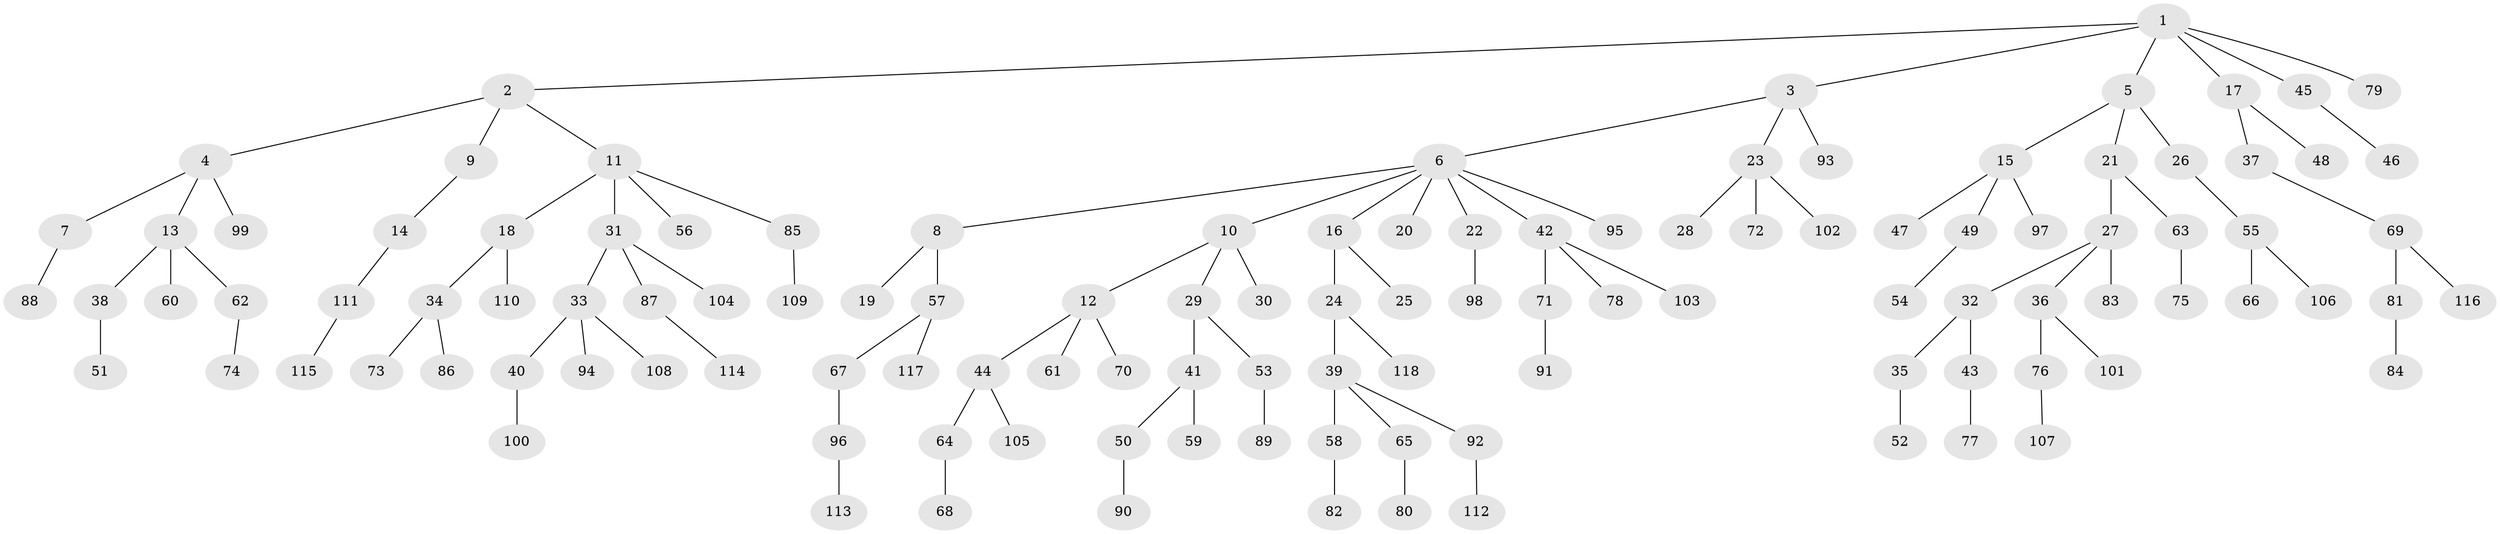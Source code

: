 // Generated by graph-tools (version 1.1) at 2025/26/03/09/25 03:26:26]
// undirected, 118 vertices, 117 edges
graph export_dot {
graph [start="1"]
  node [color=gray90,style=filled];
  1;
  2;
  3;
  4;
  5;
  6;
  7;
  8;
  9;
  10;
  11;
  12;
  13;
  14;
  15;
  16;
  17;
  18;
  19;
  20;
  21;
  22;
  23;
  24;
  25;
  26;
  27;
  28;
  29;
  30;
  31;
  32;
  33;
  34;
  35;
  36;
  37;
  38;
  39;
  40;
  41;
  42;
  43;
  44;
  45;
  46;
  47;
  48;
  49;
  50;
  51;
  52;
  53;
  54;
  55;
  56;
  57;
  58;
  59;
  60;
  61;
  62;
  63;
  64;
  65;
  66;
  67;
  68;
  69;
  70;
  71;
  72;
  73;
  74;
  75;
  76;
  77;
  78;
  79;
  80;
  81;
  82;
  83;
  84;
  85;
  86;
  87;
  88;
  89;
  90;
  91;
  92;
  93;
  94;
  95;
  96;
  97;
  98;
  99;
  100;
  101;
  102;
  103;
  104;
  105;
  106;
  107;
  108;
  109;
  110;
  111;
  112;
  113;
  114;
  115;
  116;
  117;
  118;
  1 -- 2;
  1 -- 3;
  1 -- 5;
  1 -- 17;
  1 -- 45;
  1 -- 79;
  2 -- 4;
  2 -- 9;
  2 -- 11;
  3 -- 6;
  3 -- 23;
  3 -- 93;
  4 -- 7;
  4 -- 13;
  4 -- 99;
  5 -- 15;
  5 -- 21;
  5 -- 26;
  6 -- 8;
  6 -- 10;
  6 -- 16;
  6 -- 20;
  6 -- 22;
  6 -- 42;
  6 -- 95;
  7 -- 88;
  8 -- 19;
  8 -- 57;
  9 -- 14;
  10 -- 12;
  10 -- 29;
  10 -- 30;
  11 -- 18;
  11 -- 31;
  11 -- 56;
  11 -- 85;
  12 -- 44;
  12 -- 61;
  12 -- 70;
  13 -- 38;
  13 -- 60;
  13 -- 62;
  14 -- 111;
  15 -- 47;
  15 -- 49;
  15 -- 97;
  16 -- 24;
  16 -- 25;
  17 -- 37;
  17 -- 48;
  18 -- 34;
  18 -- 110;
  21 -- 27;
  21 -- 63;
  22 -- 98;
  23 -- 28;
  23 -- 72;
  23 -- 102;
  24 -- 39;
  24 -- 118;
  26 -- 55;
  27 -- 32;
  27 -- 36;
  27 -- 83;
  29 -- 41;
  29 -- 53;
  31 -- 33;
  31 -- 87;
  31 -- 104;
  32 -- 35;
  32 -- 43;
  33 -- 40;
  33 -- 94;
  33 -- 108;
  34 -- 73;
  34 -- 86;
  35 -- 52;
  36 -- 76;
  36 -- 101;
  37 -- 69;
  38 -- 51;
  39 -- 58;
  39 -- 65;
  39 -- 92;
  40 -- 100;
  41 -- 50;
  41 -- 59;
  42 -- 71;
  42 -- 78;
  42 -- 103;
  43 -- 77;
  44 -- 64;
  44 -- 105;
  45 -- 46;
  49 -- 54;
  50 -- 90;
  53 -- 89;
  55 -- 66;
  55 -- 106;
  57 -- 67;
  57 -- 117;
  58 -- 82;
  62 -- 74;
  63 -- 75;
  64 -- 68;
  65 -- 80;
  67 -- 96;
  69 -- 81;
  69 -- 116;
  71 -- 91;
  76 -- 107;
  81 -- 84;
  85 -- 109;
  87 -- 114;
  92 -- 112;
  96 -- 113;
  111 -- 115;
}
